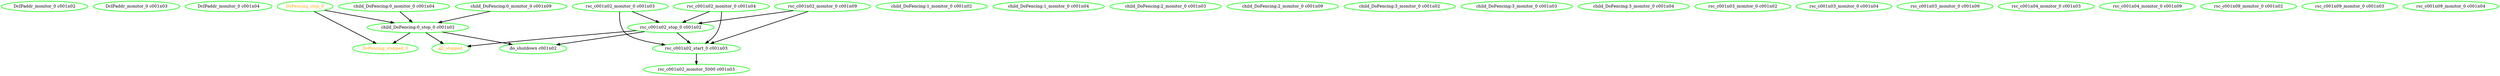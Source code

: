  digraph "g" {
"DcIPaddr_monitor_0 c001n02" [ style=bold color="green" fontcolor="black" ]
"DcIPaddr_monitor_0 c001n03" [ style=bold color="green" fontcolor="black" ]
"DcIPaddr_monitor_0 c001n04" [ style=bold color="green" fontcolor="black" ]
"DoFencing_stop_0" -> "DoFencing_stopped_0" [ style = bold]
"DoFencing_stop_0" -> "child_DoFencing:0_stop_0 c001n02" [ style = bold]
"DoFencing_stop_0" [ style=bold color="green" fontcolor="orange" ]
"DoFencing_stopped_0" [ style=bold color="green" fontcolor="orange" ]
"all_stopped" [ style=bold color="green" fontcolor="orange" ]
"child_DoFencing:0_monitor_0 c001n04" -> "child_DoFencing:0_stop_0 c001n02" [ style = bold]
"child_DoFencing:0_monitor_0 c001n04" [ style=bold color="green" fontcolor="black" ]
"child_DoFencing:0_monitor_0 c001n09" -> "child_DoFencing:0_stop_0 c001n02" [ style = bold]
"child_DoFencing:0_monitor_0 c001n09" [ style=bold color="green" fontcolor="black" ]
"child_DoFencing:0_stop_0 c001n02" -> "DoFencing_stopped_0" [ style = bold]
"child_DoFencing:0_stop_0 c001n02" -> "all_stopped" [ style = bold]
"child_DoFencing:0_stop_0 c001n02" -> "do_shutdown c001n02" [ style = bold]
"child_DoFencing:0_stop_0 c001n02" [ style=bold color="green" fontcolor="black" ]
"child_DoFencing:1_monitor_0 c001n02" [ style=bold color="green" fontcolor="black" ]
"child_DoFencing:1_monitor_0 c001n04" [ style=bold color="green" fontcolor="black" ]
"child_DoFencing:2_monitor_0 c001n03" [ style=bold color="green" fontcolor="black" ]
"child_DoFencing:2_monitor_0 c001n09" [ style=bold color="green" fontcolor="black" ]
"child_DoFencing:3_monitor_0 c001n02" [ style=bold color="green" fontcolor="black" ]
"child_DoFencing:3_monitor_0 c001n03" [ style=bold color="green" fontcolor="black" ]
"child_DoFencing:3_monitor_0 c001n04" [ style=bold color="green" fontcolor="black" ]
"do_shutdown c001n02" [ style=bold color="green" fontcolor="black" ]
"rsc_c001n02_monitor_0 c001n03" -> "rsc_c001n02_start_0 c001n03" [ style = bold]
"rsc_c001n02_monitor_0 c001n03" -> "rsc_c001n02_stop_0 c001n02" [ style = bold]
"rsc_c001n02_monitor_0 c001n03" [ style=bold color="green" fontcolor="black" ]
"rsc_c001n02_monitor_0 c001n04" -> "rsc_c001n02_start_0 c001n03" [ style = bold]
"rsc_c001n02_monitor_0 c001n04" -> "rsc_c001n02_stop_0 c001n02" [ style = bold]
"rsc_c001n02_monitor_0 c001n04" [ style=bold color="green" fontcolor="black" ]
"rsc_c001n02_monitor_0 c001n09" -> "rsc_c001n02_start_0 c001n03" [ style = bold]
"rsc_c001n02_monitor_0 c001n09" -> "rsc_c001n02_stop_0 c001n02" [ style = bold]
"rsc_c001n02_monitor_0 c001n09" [ style=bold color="green" fontcolor="black" ]
"rsc_c001n02_monitor_5000 c001n03" [ style=bold color="green" fontcolor="black" ]
"rsc_c001n02_start_0 c001n03" -> "rsc_c001n02_monitor_5000 c001n03" [ style = bold]
"rsc_c001n02_start_0 c001n03" [ style=bold color="green" fontcolor="black" ]
"rsc_c001n02_stop_0 c001n02" -> "all_stopped" [ style = bold]
"rsc_c001n02_stop_0 c001n02" -> "do_shutdown c001n02" [ style = bold]
"rsc_c001n02_stop_0 c001n02" -> "rsc_c001n02_start_0 c001n03" [ style = bold]
"rsc_c001n02_stop_0 c001n02" [ style=bold color="green" fontcolor="black" ]
"rsc_c001n03_monitor_0 c001n02" [ style=bold color="green" fontcolor="black" ]
"rsc_c001n03_monitor_0 c001n04" [ style=bold color="green" fontcolor="black" ]
"rsc_c001n03_monitor_0 c001n09" [ style=bold color="green" fontcolor="black" ]
"rsc_c001n04_monitor_0 c001n03" [ style=bold color="green" fontcolor="black" ]
"rsc_c001n04_monitor_0 c001n09" [ style=bold color="green" fontcolor="black" ]
"rsc_c001n09_monitor_0 c001n02" [ style=bold color="green" fontcolor="black" ]
"rsc_c001n09_monitor_0 c001n03" [ style=bold color="green" fontcolor="black" ]
"rsc_c001n09_monitor_0 c001n04" [ style=bold color="green" fontcolor="black" ]
}
